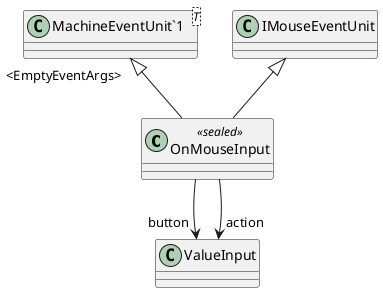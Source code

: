 @startuml
class OnMouseInput <<sealed>> {
}
class "MachineEventUnit`1"<T> {
}
"MachineEventUnit`1" "<EmptyEventArgs>" <|-- OnMouseInput
IMouseEventUnit <|-- OnMouseInput
OnMouseInput --> "button" ValueInput
OnMouseInput --> "action" ValueInput
@enduml
